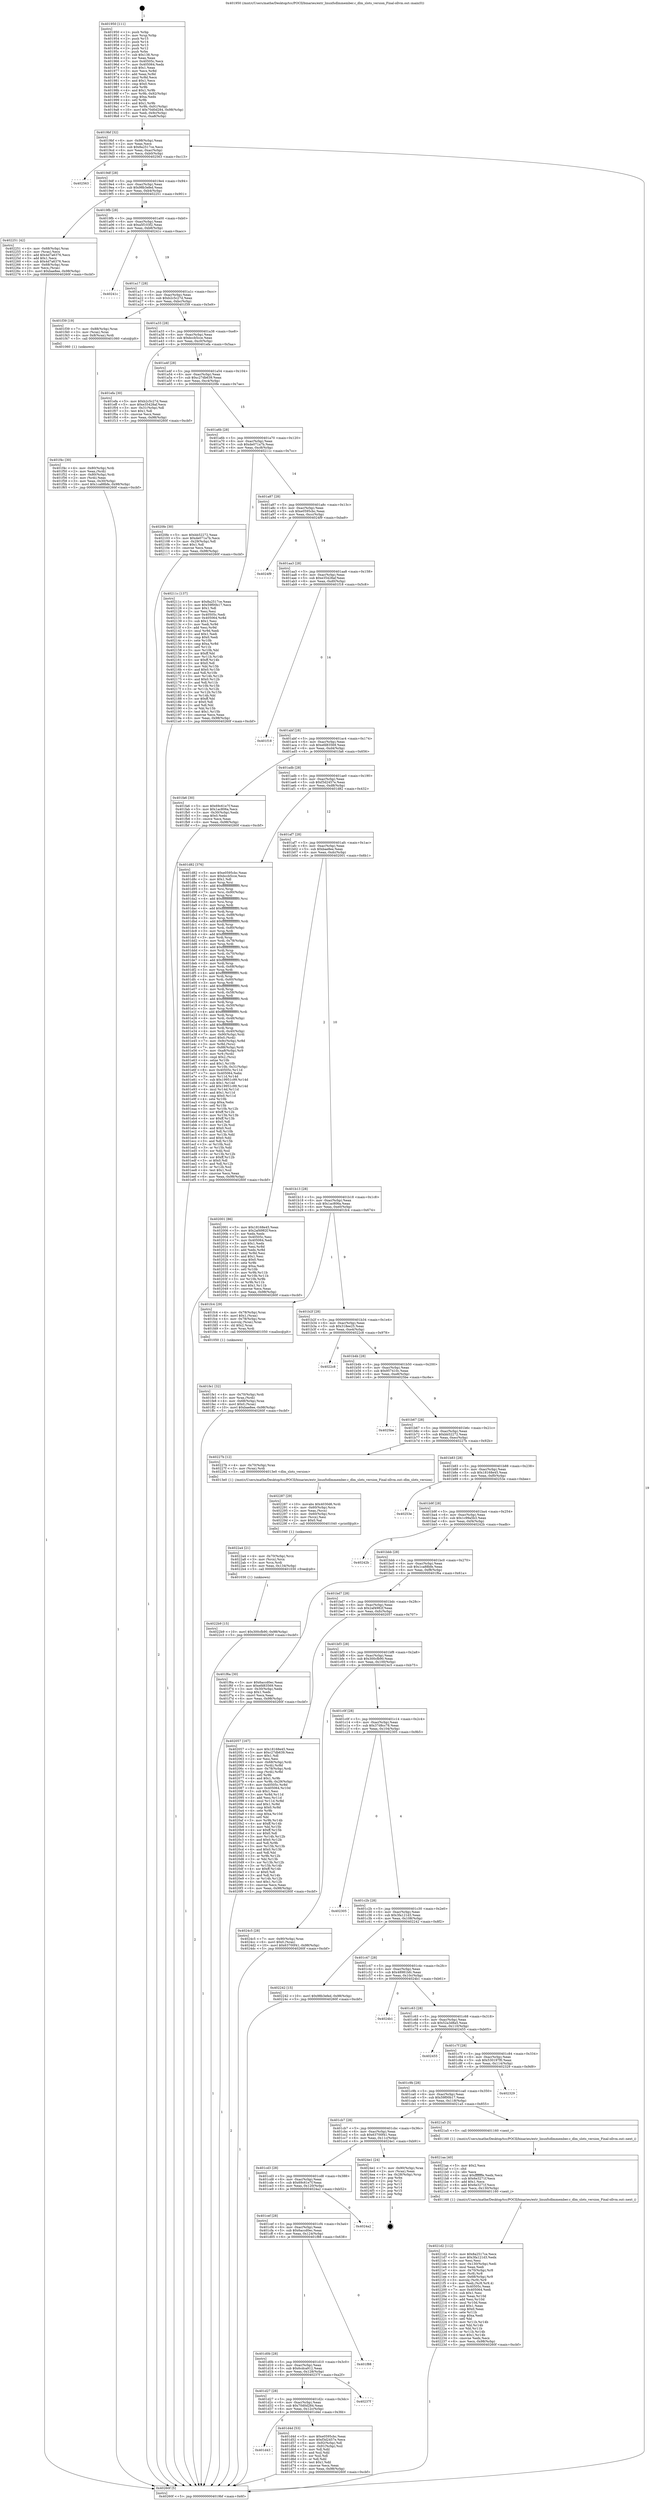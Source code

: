 digraph "0x401950" {
  label = "0x401950 (/mnt/c/Users/mathe/Desktop/tcc/POCII/binaries/extr_linuxfsdlmmember.c_dlm_slots_version_Final-ollvm.out::main(0))"
  labelloc = "t"
  node[shape=record]

  Entry [label="",width=0.3,height=0.3,shape=circle,fillcolor=black,style=filled]
  "0x4019bf" [label="{
     0x4019bf [32]\l
     | [instrs]\l
     &nbsp;&nbsp;0x4019bf \<+6\>: mov -0x98(%rbp),%eax\l
     &nbsp;&nbsp;0x4019c5 \<+2\>: mov %eax,%ecx\l
     &nbsp;&nbsp;0x4019c7 \<+6\>: sub $0x8a2517ce,%ecx\l
     &nbsp;&nbsp;0x4019cd \<+6\>: mov %eax,-0xac(%rbp)\l
     &nbsp;&nbsp;0x4019d3 \<+6\>: mov %ecx,-0xb0(%rbp)\l
     &nbsp;&nbsp;0x4019d9 \<+6\>: je 0000000000402563 \<main+0xc13\>\l
  }"]
  "0x402563" [label="{
     0x402563\l
  }", style=dashed]
  "0x4019df" [label="{
     0x4019df [28]\l
     | [instrs]\l
     &nbsp;&nbsp;0x4019df \<+5\>: jmp 00000000004019e4 \<main+0x94\>\l
     &nbsp;&nbsp;0x4019e4 \<+6\>: mov -0xac(%rbp),%eax\l
     &nbsp;&nbsp;0x4019ea \<+5\>: sub $0x98b3efed,%eax\l
     &nbsp;&nbsp;0x4019ef \<+6\>: mov %eax,-0xb4(%rbp)\l
     &nbsp;&nbsp;0x4019f5 \<+6\>: je 0000000000402251 \<main+0x901\>\l
  }"]
  Exit [label="",width=0.3,height=0.3,shape=circle,fillcolor=black,style=filled,peripheries=2]
  "0x402251" [label="{
     0x402251 [42]\l
     | [instrs]\l
     &nbsp;&nbsp;0x402251 \<+4\>: mov -0x68(%rbp),%rax\l
     &nbsp;&nbsp;0x402255 \<+2\>: mov (%rax),%ecx\l
     &nbsp;&nbsp;0x402257 \<+6\>: add $0x4d7a6376,%ecx\l
     &nbsp;&nbsp;0x40225d \<+3\>: add $0x1,%ecx\l
     &nbsp;&nbsp;0x402260 \<+6\>: sub $0x4d7a6376,%ecx\l
     &nbsp;&nbsp;0x402266 \<+4\>: mov -0x68(%rbp),%rax\l
     &nbsp;&nbsp;0x40226a \<+2\>: mov %ecx,(%rax)\l
     &nbsp;&nbsp;0x40226c \<+10\>: movl $0xbae8ee,-0x98(%rbp)\l
     &nbsp;&nbsp;0x402276 \<+5\>: jmp 000000000040260f \<main+0xcbf\>\l
  }"]
  "0x4019fb" [label="{
     0x4019fb [28]\l
     | [instrs]\l
     &nbsp;&nbsp;0x4019fb \<+5\>: jmp 0000000000401a00 \<main+0xb0\>\l
     &nbsp;&nbsp;0x401a00 \<+6\>: mov -0xac(%rbp),%eax\l
     &nbsp;&nbsp;0x401a06 \<+5\>: sub $0xa5f103f2,%eax\l
     &nbsp;&nbsp;0x401a0b \<+6\>: mov %eax,-0xb8(%rbp)\l
     &nbsp;&nbsp;0x401a11 \<+6\>: je 000000000040241c \<main+0xacc\>\l
  }"]
  "0x4022b9" [label="{
     0x4022b9 [15]\l
     | [instrs]\l
     &nbsp;&nbsp;0x4022b9 \<+10\>: movl $0x300cfb90,-0x98(%rbp)\l
     &nbsp;&nbsp;0x4022c3 \<+5\>: jmp 000000000040260f \<main+0xcbf\>\l
  }"]
  "0x40241c" [label="{
     0x40241c\l
  }", style=dashed]
  "0x401a17" [label="{
     0x401a17 [28]\l
     | [instrs]\l
     &nbsp;&nbsp;0x401a17 \<+5\>: jmp 0000000000401a1c \<main+0xcc\>\l
     &nbsp;&nbsp;0x401a1c \<+6\>: mov -0xac(%rbp),%eax\l
     &nbsp;&nbsp;0x401a22 \<+5\>: sub $0xb2c5c27d,%eax\l
     &nbsp;&nbsp;0x401a27 \<+6\>: mov %eax,-0xbc(%rbp)\l
     &nbsp;&nbsp;0x401a2d \<+6\>: je 0000000000401f39 \<main+0x5e9\>\l
  }"]
  "0x4022a4" [label="{
     0x4022a4 [21]\l
     | [instrs]\l
     &nbsp;&nbsp;0x4022a4 \<+4\>: mov -0x70(%rbp),%rcx\l
     &nbsp;&nbsp;0x4022a8 \<+3\>: mov (%rcx),%rcx\l
     &nbsp;&nbsp;0x4022ab \<+3\>: mov %rcx,%rdi\l
     &nbsp;&nbsp;0x4022ae \<+6\>: mov %eax,-0x134(%rbp)\l
     &nbsp;&nbsp;0x4022b4 \<+5\>: call 0000000000401030 \<free@plt\>\l
     | [calls]\l
     &nbsp;&nbsp;0x401030 \{1\} (unknown)\l
  }"]
  "0x401f39" [label="{
     0x401f39 [19]\l
     | [instrs]\l
     &nbsp;&nbsp;0x401f39 \<+7\>: mov -0x88(%rbp),%rax\l
     &nbsp;&nbsp;0x401f40 \<+3\>: mov (%rax),%rax\l
     &nbsp;&nbsp;0x401f43 \<+4\>: mov 0x8(%rax),%rdi\l
     &nbsp;&nbsp;0x401f47 \<+5\>: call 0000000000401060 \<atoi@plt\>\l
     | [calls]\l
     &nbsp;&nbsp;0x401060 \{1\} (unknown)\l
  }"]
  "0x401a33" [label="{
     0x401a33 [28]\l
     | [instrs]\l
     &nbsp;&nbsp;0x401a33 \<+5\>: jmp 0000000000401a38 \<main+0xe8\>\l
     &nbsp;&nbsp;0x401a38 \<+6\>: mov -0xac(%rbp),%eax\l
     &nbsp;&nbsp;0x401a3e \<+5\>: sub $0xbccb5cce,%eax\l
     &nbsp;&nbsp;0x401a43 \<+6\>: mov %eax,-0xc0(%rbp)\l
     &nbsp;&nbsp;0x401a49 \<+6\>: je 0000000000401efa \<main+0x5aa\>\l
  }"]
  "0x402287" [label="{
     0x402287 [29]\l
     | [instrs]\l
     &nbsp;&nbsp;0x402287 \<+10\>: movabs $0x4030d6,%rdi\l
     &nbsp;&nbsp;0x402291 \<+4\>: mov -0x60(%rbp),%rcx\l
     &nbsp;&nbsp;0x402295 \<+2\>: mov %eax,(%rcx)\l
     &nbsp;&nbsp;0x402297 \<+4\>: mov -0x60(%rbp),%rcx\l
     &nbsp;&nbsp;0x40229b \<+2\>: mov (%rcx),%esi\l
     &nbsp;&nbsp;0x40229d \<+2\>: mov $0x0,%al\l
     &nbsp;&nbsp;0x40229f \<+5\>: call 0000000000401040 \<printf@plt\>\l
     | [calls]\l
     &nbsp;&nbsp;0x401040 \{1\} (unknown)\l
  }"]
  "0x401efa" [label="{
     0x401efa [30]\l
     | [instrs]\l
     &nbsp;&nbsp;0x401efa \<+5\>: mov $0xb2c5c27d,%eax\l
     &nbsp;&nbsp;0x401eff \<+5\>: mov $0xe35428af,%ecx\l
     &nbsp;&nbsp;0x401f04 \<+3\>: mov -0x31(%rbp),%dl\l
     &nbsp;&nbsp;0x401f07 \<+3\>: test $0x1,%dl\l
     &nbsp;&nbsp;0x401f0a \<+3\>: cmovne %ecx,%eax\l
     &nbsp;&nbsp;0x401f0d \<+6\>: mov %eax,-0x98(%rbp)\l
     &nbsp;&nbsp;0x401f13 \<+5\>: jmp 000000000040260f \<main+0xcbf\>\l
  }"]
  "0x401a4f" [label="{
     0x401a4f [28]\l
     | [instrs]\l
     &nbsp;&nbsp;0x401a4f \<+5\>: jmp 0000000000401a54 \<main+0x104\>\l
     &nbsp;&nbsp;0x401a54 \<+6\>: mov -0xac(%rbp),%eax\l
     &nbsp;&nbsp;0x401a5a \<+5\>: sub $0xc27db639,%eax\l
     &nbsp;&nbsp;0x401a5f \<+6\>: mov %eax,-0xc4(%rbp)\l
     &nbsp;&nbsp;0x401a65 \<+6\>: je 00000000004020fe \<main+0x7ae\>\l
  }"]
  "0x4021d2" [label="{
     0x4021d2 [112]\l
     | [instrs]\l
     &nbsp;&nbsp;0x4021d2 \<+5\>: mov $0x8a2517ce,%ecx\l
     &nbsp;&nbsp;0x4021d7 \<+5\>: mov $0x3fa121d3,%edx\l
     &nbsp;&nbsp;0x4021dc \<+2\>: xor %esi,%esi\l
     &nbsp;&nbsp;0x4021de \<+6\>: mov -0x130(%rbp),%edi\l
     &nbsp;&nbsp;0x4021e4 \<+3\>: imul %eax,%edi\l
     &nbsp;&nbsp;0x4021e7 \<+4\>: mov -0x70(%rbp),%r8\l
     &nbsp;&nbsp;0x4021eb \<+3\>: mov (%r8),%r8\l
     &nbsp;&nbsp;0x4021ee \<+4\>: mov -0x68(%rbp),%r9\l
     &nbsp;&nbsp;0x4021f2 \<+3\>: movslq (%r9),%r9\l
     &nbsp;&nbsp;0x4021f5 \<+4\>: mov %edi,(%r8,%r9,4)\l
     &nbsp;&nbsp;0x4021f9 \<+7\>: mov 0x40505c,%eax\l
     &nbsp;&nbsp;0x402200 \<+7\>: mov 0x405064,%edi\l
     &nbsp;&nbsp;0x402207 \<+3\>: sub $0x1,%esi\l
     &nbsp;&nbsp;0x40220a \<+3\>: mov %eax,%r10d\l
     &nbsp;&nbsp;0x40220d \<+3\>: add %esi,%r10d\l
     &nbsp;&nbsp;0x402210 \<+4\>: imul %r10d,%eax\l
     &nbsp;&nbsp;0x402214 \<+3\>: and $0x1,%eax\l
     &nbsp;&nbsp;0x402217 \<+3\>: cmp $0x0,%eax\l
     &nbsp;&nbsp;0x40221a \<+4\>: sete %r11b\l
     &nbsp;&nbsp;0x40221e \<+3\>: cmp $0xa,%edi\l
     &nbsp;&nbsp;0x402221 \<+3\>: setl %bl\l
     &nbsp;&nbsp;0x402224 \<+3\>: mov %r11b,%r14b\l
     &nbsp;&nbsp;0x402227 \<+3\>: and %bl,%r14b\l
     &nbsp;&nbsp;0x40222a \<+3\>: xor %bl,%r11b\l
     &nbsp;&nbsp;0x40222d \<+3\>: or %r11b,%r14b\l
     &nbsp;&nbsp;0x402230 \<+4\>: test $0x1,%r14b\l
     &nbsp;&nbsp;0x402234 \<+3\>: cmovne %edx,%ecx\l
     &nbsp;&nbsp;0x402237 \<+6\>: mov %ecx,-0x98(%rbp)\l
     &nbsp;&nbsp;0x40223d \<+5\>: jmp 000000000040260f \<main+0xcbf\>\l
  }"]
  "0x4020fe" [label="{
     0x4020fe [30]\l
     | [instrs]\l
     &nbsp;&nbsp;0x4020fe \<+5\>: mov $0xbb52272,%eax\l
     &nbsp;&nbsp;0x402103 \<+5\>: mov $0xde071a7b,%ecx\l
     &nbsp;&nbsp;0x402108 \<+3\>: mov -0x29(%rbp),%dl\l
     &nbsp;&nbsp;0x40210b \<+3\>: test $0x1,%dl\l
     &nbsp;&nbsp;0x40210e \<+3\>: cmovne %ecx,%eax\l
     &nbsp;&nbsp;0x402111 \<+6\>: mov %eax,-0x98(%rbp)\l
     &nbsp;&nbsp;0x402117 \<+5\>: jmp 000000000040260f \<main+0xcbf\>\l
  }"]
  "0x401a6b" [label="{
     0x401a6b [28]\l
     | [instrs]\l
     &nbsp;&nbsp;0x401a6b \<+5\>: jmp 0000000000401a70 \<main+0x120\>\l
     &nbsp;&nbsp;0x401a70 \<+6\>: mov -0xac(%rbp),%eax\l
     &nbsp;&nbsp;0x401a76 \<+5\>: sub $0xde071a7b,%eax\l
     &nbsp;&nbsp;0x401a7b \<+6\>: mov %eax,-0xc8(%rbp)\l
     &nbsp;&nbsp;0x401a81 \<+6\>: je 000000000040211c \<main+0x7cc\>\l
  }"]
  "0x4021aa" [label="{
     0x4021aa [40]\l
     | [instrs]\l
     &nbsp;&nbsp;0x4021aa \<+5\>: mov $0x2,%ecx\l
     &nbsp;&nbsp;0x4021af \<+1\>: cltd\l
     &nbsp;&nbsp;0x4021b0 \<+2\>: idiv %ecx\l
     &nbsp;&nbsp;0x4021b2 \<+6\>: imul $0xfffffffe,%edx,%ecx\l
     &nbsp;&nbsp;0x4021b8 \<+6\>: sub $0x6e3271f,%ecx\l
     &nbsp;&nbsp;0x4021be \<+3\>: add $0x1,%ecx\l
     &nbsp;&nbsp;0x4021c1 \<+6\>: add $0x6e3271f,%ecx\l
     &nbsp;&nbsp;0x4021c7 \<+6\>: mov %ecx,-0x130(%rbp)\l
     &nbsp;&nbsp;0x4021cd \<+5\>: call 0000000000401160 \<next_i\>\l
     | [calls]\l
     &nbsp;&nbsp;0x401160 \{1\} (/mnt/c/Users/mathe/Desktop/tcc/POCII/binaries/extr_linuxfsdlmmember.c_dlm_slots_version_Final-ollvm.out::next_i)\l
  }"]
  "0x40211c" [label="{
     0x40211c [137]\l
     | [instrs]\l
     &nbsp;&nbsp;0x40211c \<+5\>: mov $0x8a2517ce,%eax\l
     &nbsp;&nbsp;0x402121 \<+5\>: mov $0x59f00b17,%ecx\l
     &nbsp;&nbsp;0x402126 \<+2\>: mov $0x1,%dl\l
     &nbsp;&nbsp;0x402128 \<+2\>: xor %esi,%esi\l
     &nbsp;&nbsp;0x40212a \<+7\>: mov 0x40505c,%edi\l
     &nbsp;&nbsp;0x402131 \<+8\>: mov 0x405064,%r8d\l
     &nbsp;&nbsp;0x402139 \<+3\>: sub $0x1,%esi\l
     &nbsp;&nbsp;0x40213c \<+3\>: mov %edi,%r9d\l
     &nbsp;&nbsp;0x40213f \<+3\>: add %esi,%r9d\l
     &nbsp;&nbsp;0x402142 \<+4\>: imul %r9d,%edi\l
     &nbsp;&nbsp;0x402146 \<+3\>: and $0x1,%edi\l
     &nbsp;&nbsp;0x402149 \<+3\>: cmp $0x0,%edi\l
     &nbsp;&nbsp;0x40214c \<+4\>: sete %r10b\l
     &nbsp;&nbsp;0x402150 \<+4\>: cmp $0xa,%r8d\l
     &nbsp;&nbsp;0x402154 \<+4\>: setl %r11b\l
     &nbsp;&nbsp;0x402158 \<+3\>: mov %r10b,%bl\l
     &nbsp;&nbsp;0x40215b \<+3\>: xor $0xff,%bl\l
     &nbsp;&nbsp;0x40215e \<+3\>: mov %r11b,%r14b\l
     &nbsp;&nbsp;0x402161 \<+4\>: xor $0xff,%r14b\l
     &nbsp;&nbsp;0x402165 \<+3\>: xor $0x0,%dl\l
     &nbsp;&nbsp;0x402168 \<+3\>: mov %bl,%r15b\l
     &nbsp;&nbsp;0x40216b \<+4\>: and $0x0,%r15b\l
     &nbsp;&nbsp;0x40216f \<+3\>: and %dl,%r10b\l
     &nbsp;&nbsp;0x402172 \<+3\>: mov %r14b,%r12b\l
     &nbsp;&nbsp;0x402175 \<+4\>: and $0x0,%r12b\l
     &nbsp;&nbsp;0x402179 \<+3\>: and %dl,%r11b\l
     &nbsp;&nbsp;0x40217c \<+3\>: or %r10b,%r15b\l
     &nbsp;&nbsp;0x40217f \<+3\>: or %r11b,%r12b\l
     &nbsp;&nbsp;0x402182 \<+3\>: xor %r12b,%r15b\l
     &nbsp;&nbsp;0x402185 \<+3\>: or %r14b,%bl\l
     &nbsp;&nbsp;0x402188 \<+3\>: xor $0xff,%bl\l
     &nbsp;&nbsp;0x40218b \<+3\>: or $0x0,%dl\l
     &nbsp;&nbsp;0x40218e \<+2\>: and %dl,%bl\l
     &nbsp;&nbsp;0x402190 \<+3\>: or %bl,%r15b\l
     &nbsp;&nbsp;0x402193 \<+4\>: test $0x1,%r15b\l
     &nbsp;&nbsp;0x402197 \<+3\>: cmovne %ecx,%eax\l
     &nbsp;&nbsp;0x40219a \<+6\>: mov %eax,-0x98(%rbp)\l
     &nbsp;&nbsp;0x4021a0 \<+5\>: jmp 000000000040260f \<main+0xcbf\>\l
  }"]
  "0x401a87" [label="{
     0x401a87 [28]\l
     | [instrs]\l
     &nbsp;&nbsp;0x401a87 \<+5\>: jmp 0000000000401a8c \<main+0x13c\>\l
     &nbsp;&nbsp;0x401a8c \<+6\>: mov -0xac(%rbp),%eax\l
     &nbsp;&nbsp;0x401a92 \<+5\>: sub $0xe0595cbc,%eax\l
     &nbsp;&nbsp;0x401a97 \<+6\>: mov %eax,-0xcc(%rbp)\l
     &nbsp;&nbsp;0x401a9d \<+6\>: je 00000000004024f9 \<main+0xba9\>\l
  }"]
  "0x401fe1" [label="{
     0x401fe1 [32]\l
     | [instrs]\l
     &nbsp;&nbsp;0x401fe1 \<+4\>: mov -0x70(%rbp),%rdi\l
     &nbsp;&nbsp;0x401fe5 \<+3\>: mov %rax,(%rdi)\l
     &nbsp;&nbsp;0x401fe8 \<+4\>: mov -0x68(%rbp),%rax\l
     &nbsp;&nbsp;0x401fec \<+6\>: movl $0x0,(%rax)\l
     &nbsp;&nbsp;0x401ff2 \<+10\>: movl $0xbae8ee,-0x98(%rbp)\l
     &nbsp;&nbsp;0x401ffc \<+5\>: jmp 000000000040260f \<main+0xcbf\>\l
  }"]
  "0x4024f9" [label="{
     0x4024f9\l
  }", style=dashed]
  "0x401aa3" [label="{
     0x401aa3 [28]\l
     | [instrs]\l
     &nbsp;&nbsp;0x401aa3 \<+5\>: jmp 0000000000401aa8 \<main+0x158\>\l
     &nbsp;&nbsp;0x401aa8 \<+6\>: mov -0xac(%rbp),%eax\l
     &nbsp;&nbsp;0x401aae \<+5\>: sub $0xe35428af,%eax\l
     &nbsp;&nbsp;0x401ab3 \<+6\>: mov %eax,-0xd0(%rbp)\l
     &nbsp;&nbsp;0x401ab9 \<+6\>: je 0000000000401f18 \<main+0x5c8\>\l
  }"]
  "0x401f4c" [label="{
     0x401f4c [30]\l
     | [instrs]\l
     &nbsp;&nbsp;0x401f4c \<+4\>: mov -0x80(%rbp),%rdi\l
     &nbsp;&nbsp;0x401f50 \<+2\>: mov %eax,(%rdi)\l
     &nbsp;&nbsp;0x401f52 \<+4\>: mov -0x80(%rbp),%rdi\l
     &nbsp;&nbsp;0x401f56 \<+2\>: mov (%rdi),%eax\l
     &nbsp;&nbsp;0x401f58 \<+3\>: mov %eax,-0x30(%rbp)\l
     &nbsp;&nbsp;0x401f5b \<+10\>: movl $0x1ca88bfe,-0x98(%rbp)\l
     &nbsp;&nbsp;0x401f65 \<+5\>: jmp 000000000040260f \<main+0xcbf\>\l
  }"]
  "0x401f18" [label="{
     0x401f18\l
  }", style=dashed]
  "0x401abf" [label="{
     0x401abf [28]\l
     | [instrs]\l
     &nbsp;&nbsp;0x401abf \<+5\>: jmp 0000000000401ac4 \<main+0x174\>\l
     &nbsp;&nbsp;0x401ac4 \<+6\>: mov -0xac(%rbp),%eax\l
     &nbsp;&nbsp;0x401aca \<+5\>: sub $0xefd83569,%eax\l
     &nbsp;&nbsp;0x401acf \<+6\>: mov %eax,-0xd4(%rbp)\l
     &nbsp;&nbsp;0x401ad5 \<+6\>: je 0000000000401fa6 \<main+0x656\>\l
  }"]
  "0x401950" [label="{
     0x401950 [111]\l
     | [instrs]\l
     &nbsp;&nbsp;0x401950 \<+1\>: push %rbp\l
     &nbsp;&nbsp;0x401951 \<+3\>: mov %rsp,%rbp\l
     &nbsp;&nbsp;0x401954 \<+2\>: push %r15\l
     &nbsp;&nbsp;0x401956 \<+2\>: push %r14\l
     &nbsp;&nbsp;0x401958 \<+2\>: push %r13\l
     &nbsp;&nbsp;0x40195a \<+2\>: push %r12\l
     &nbsp;&nbsp;0x40195c \<+1\>: push %rbx\l
     &nbsp;&nbsp;0x40195d \<+7\>: sub $0x138,%rsp\l
     &nbsp;&nbsp;0x401964 \<+2\>: xor %eax,%eax\l
     &nbsp;&nbsp;0x401966 \<+7\>: mov 0x40505c,%ecx\l
     &nbsp;&nbsp;0x40196d \<+7\>: mov 0x405064,%edx\l
     &nbsp;&nbsp;0x401974 \<+3\>: sub $0x1,%eax\l
     &nbsp;&nbsp;0x401977 \<+3\>: mov %ecx,%r8d\l
     &nbsp;&nbsp;0x40197a \<+3\>: add %eax,%r8d\l
     &nbsp;&nbsp;0x40197d \<+4\>: imul %r8d,%ecx\l
     &nbsp;&nbsp;0x401981 \<+3\>: and $0x1,%ecx\l
     &nbsp;&nbsp;0x401984 \<+3\>: cmp $0x0,%ecx\l
     &nbsp;&nbsp;0x401987 \<+4\>: sete %r9b\l
     &nbsp;&nbsp;0x40198b \<+4\>: and $0x1,%r9b\l
     &nbsp;&nbsp;0x40198f \<+7\>: mov %r9b,-0x92(%rbp)\l
     &nbsp;&nbsp;0x401996 \<+3\>: cmp $0xa,%edx\l
     &nbsp;&nbsp;0x401999 \<+4\>: setl %r9b\l
     &nbsp;&nbsp;0x40199d \<+4\>: and $0x1,%r9b\l
     &nbsp;&nbsp;0x4019a1 \<+7\>: mov %r9b,-0x91(%rbp)\l
     &nbsp;&nbsp;0x4019a8 \<+10\>: movl $0x70d0d284,-0x98(%rbp)\l
     &nbsp;&nbsp;0x4019b2 \<+6\>: mov %edi,-0x9c(%rbp)\l
     &nbsp;&nbsp;0x4019b8 \<+7\>: mov %rsi,-0xa8(%rbp)\l
  }"]
  "0x401fa6" [label="{
     0x401fa6 [30]\l
     | [instrs]\l
     &nbsp;&nbsp;0x401fa6 \<+5\>: mov $0x69c61e7f,%eax\l
     &nbsp;&nbsp;0x401fab \<+5\>: mov $0x1ac806a,%ecx\l
     &nbsp;&nbsp;0x401fb0 \<+3\>: mov -0x30(%rbp),%edx\l
     &nbsp;&nbsp;0x401fb3 \<+3\>: cmp $0x0,%edx\l
     &nbsp;&nbsp;0x401fb6 \<+3\>: cmove %ecx,%eax\l
     &nbsp;&nbsp;0x401fb9 \<+6\>: mov %eax,-0x98(%rbp)\l
     &nbsp;&nbsp;0x401fbf \<+5\>: jmp 000000000040260f \<main+0xcbf\>\l
  }"]
  "0x401adb" [label="{
     0x401adb [28]\l
     | [instrs]\l
     &nbsp;&nbsp;0x401adb \<+5\>: jmp 0000000000401ae0 \<main+0x190\>\l
     &nbsp;&nbsp;0x401ae0 \<+6\>: mov -0xac(%rbp),%eax\l
     &nbsp;&nbsp;0x401ae6 \<+5\>: sub $0xf3d2457e,%eax\l
     &nbsp;&nbsp;0x401aeb \<+6\>: mov %eax,-0xd8(%rbp)\l
     &nbsp;&nbsp;0x401af1 \<+6\>: je 0000000000401d82 \<main+0x432\>\l
  }"]
  "0x40260f" [label="{
     0x40260f [5]\l
     | [instrs]\l
     &nbsp;&nbsp;0x40260f \<+5\>: jmp 00000000004019bf \<main+0x6f\>\l
  }"]
  "0x401d82" [label="{
     0x401d82 [376]\l
     | [instrs]\l
     &nbsp;&nbsp;0x401d82 \<+5\>: mov $0xe0595cbc,%eax\l
     &nbsp;&nbsp;0x401d87 \<+5\>: mov $0xbccb5cce,%ecx\l
     &nbsp;&nbsp;0x401d8c \<+2\>: mov $0x1,%dl\l
     &nbsp;&nbsp;0x401d8e \<+3\>: mov %rsp,%rsi\l
     &nbsp;&nbsp;0x401d91 \<+4\>: add $0xfffffffffffffff0,%rsi\l
     &nbsp;&nbsp;0x401d95 \<+3\>: mov %rsi,%rsp\l
     &nbsp;&nbsp;0x401d98 \<+7\>: mov %rsi,-0x90(%rbp)\l
     &nbsp;&nbsp;0x401d9f \<+3\>: mov %rsp,%rsi\l
     &nbsp;&nbsp;0x401da2 \<+4\>: add $0xfffffffffffffff0,%rsi\l
     &nbsp;&nbsp;0x401da6 \<+3\>: mov %rsi,%rsp\l
     &nbsp;&nbsp;0x401da9 \<+3\>: mov %rsp,%rdi\l
     &nbsp;&nbsp;0x401dac \<+4\>: add $0xfffffffffffffff0,%rdi\l
     &nbsp;&nbsp;0x401db0 \<+3\>: mov %rdi,%rsp\l
     &nbsp;&nbsp;0x401db3 \<+7\>: mov %rdi,-0x88(%rbp)\l
     &nbsp;&nbsp;0x401dba \<+3\>: mov %rsp,%rdi\l
     &nbsp;&nbsp;0x401dbd \<+4\>: add $0xfffffffffffffff0,%rdi\l
     &nbsp;&nbsp;0x401dc1 \<+3\>: mov %rdi,%rsp\l
     &nbsp;&nbsp;0x401dc4 \<+4\>: mov %rdi,-0x80(%rbp)\l
     &nbsp;&nbsp;0x401dc8 \<+3\>: mov %rsp,%rdi\l
     &nbsp;&nbsp;0x401dcb \<+4\>: add $0xfffffffffffffff0,%rdi\l
     &nbsp;&nbsp;0x401dcf \<+3\>: mov %rdi,%rsp\l
     &nbsp;&nbsp;0x401dd2 \<+4\>: mov %rdi,-0x78(%rbp)\l
     &nbsp;&nbsp;0x401dd6 \<+3\>: mov %rsp,%rdi\l
     &nbsp;&nbsp;0x401dd9 \<+4\>: add $0xfffffffffffffff0,%rdi\l
     &nbsp;&nbsp;0x401ddd \<+3\>: mov %rdi,%rsp\l
     &nbsp;&nbsp;0x401de0 \<+4\>: mov %rdi,-0x70(%rbp)\l
     &nbsp;&nbsp;0x401de4 \<+3\>: mov %rsp,%rdi\l
     &nbsp;&nbsp;0x401de7 \<+4\>: add $0xfffffffffffffff0,%rdi\l
     &nbsp;&nbsp;0x401deb \<+3\>: mov %rdi,%rsp\l
     &nbsp;&nbsp;0x401dee \<+4\>: mov %rdi,-0x68(%rbp)\l
     &nbsp;&nbsp;0x401df2 \<+3\>: mov %rsp,%rdi\l
     &nbsp;&nbsp;0x401df5 \<+4\>: add $0xfffffffffffffff0,%rdi\l
     &nbsp;&nbsp;0x401df9 \<+3\>: mov %rdi,%rsp\l
     &nbsp;&nbsp;0x401dfc \<+4\>: mov %rdi,-0x60(%rbp)\l
     &nbsp;&nbsp;0x401e00 \<+3\>: mov %rsp,%rdi\l
     &nbsp;&nbsp;0x401e03 \<+4\>: add $0xfffffffffffffff0,%rdi\l
     &nbsp;&nbsp;0x401e07 \<+3\>: mov %rdi,%rsp\l
     &nbsp;&nbsp;0x401e0a \<+4\>: mov %rdi,-0x58(%rbp)\l
     &nbsp;&nbsp;0x401e0e \<+3\>: mov %rsp,%rdi\l
     &nbsp;&nbsp;0x401e11 \<+4\>: add $0xfffffffffffffff0,%rdi\l
     &nbsp;&nbsp;0x401e15 \<+3\>: mov %rdi,%rsp\l
     &nbsp;&nbsp;0x401e18 \<+4\>: mov %rdi,-0x50(%rbp)\l
     &nbsp;&nbsp;0x401e1c \<+3\>: mov %rsp,%rdi\l
     &nbsp;&nbsp;0x401e1f \<+4\>: add $0xfffffffffffffff0,%rdi\l
     &nbsp;&nbsp;0x401e23 \<+3\>: mov %rdi,%rsp\l
     &nbsp;&nbsp;0x401e26 \<+4\>: mov %rdi,-0x48(%rbp)\l
     &nbsp;&nbsp;0x401e2a \<+3\>: mov %rsp,%rdi\l
     &nbsp;&nbsp;0x401e2d \<+4\>: add $0xfffffffffffffff0,%rdi\l
     &nbsp;&nbsp;0x401e31 \<+3\>: mov %rdi,%rsp\l
     &nbsp;&nbsp;0x401e34 \<+4\>: mov %rdi,-0x40(%rbp)\l
     &nbsp;&nbsp;0x401e38 \<+7\>: mov -0x90(%rbp),%rdi\l
     &nbsp;&nbsp;0x401e3f \<+6\>: movl $0x0,(%rdi)\l
     &nbsp;&nbsp;0x401e45 \<+7\>: mov -0x9c(%rbp),%r8d\l
     &nbsp;&nbsp;0x401e4c \<+3\>: mov %r8d,(%rsi)\l
     &nbsp;&nbsp;0x401e4f \<+7\>: mov -0x88(%rbp),%rdi\l
     &nbsp;&nbsp;0x401e56 \<+7\>: mov -0xa8(%rbp),%r9\l
     &nbsp;&nbsp;0x401e5d \<+3\>: mov %r9,(%rdi)\l
     &nbsp;&nbsp;0x401e60 \<+3\>: cmpl $0x2,(%rsi)\l
     &nbsp;&nbsp;0x401e63 \<+4\>: setne %r10b\l
     &nbsp;&nbsp;0x401e67 \<+4\>: and $0x1,%r10b\l
     &nbsp;&nbsp;0x401e6b \<+4\>: mov %r10b,-0x31(%rbp)\l
     &nbsp;&nbsp;0x401e6f \<+8\>: mov 0x40505c,%r11d\l
     &nbsp;&nbsp;0x401e77 \<+7\>: mov 0x405064,%ebx\l
     &nbsp;&nbsp;0x401e7e \<+3\>: mov %r11d,%r14d\l
     &nbsp;&nbsp;0x401e81 \<+7\>: sub $0x19951c99,%r14d\l
     &nbsp;&nbsp;0x401e88 \<+4\>: sub $0x1,%r14d\l
     &nbsp;&nbsp;0x401e8c \<+7\>: add $0x19951c99,%r14d\l
     &nbsp;&nbsp;0x401e93 \<+4\>: imul %r14d,%r11d\l
     &nbsp;&nbsp;0x401e97 \<+4\>: and $0x1,%r11d\l
     &nbsp;&nbsp;0x401e9b \<+4\>: cmp $0x0,%r11d\l
     &nbsp;&nbsp;0x401e9f \<+4\>: sete %r10b\l
     &nbsp;&nbsp;0x401ea3 \<+3\>: cmp $0xa,%ebx\l
     &nbsp;&nbsp;0x401ea6 \<+4\>: setl %r15b\l
     &nbsp;&nbsp;0x401eaa \<+3\>: mov %r10b,%r12b\l
     &nbsp;&nbsp;0x401ead \<+4\>: xor $0xff,%r12b\l
     &nbsp;&nbsp;0x401eb1 \<+3\>: mov %r15b,%r13b\l
     &nbsp;&nbsp;0x401eb4 \<+4\>: xor $0xff,%r13b\l
     &nbsp;&nbsp;0x401eb8 \<+3\>: xor $0x0,%dl\l
     &nbsp;&nbsp;0x401ebb \<+3\>: mov %r12b,%sil\l
     &nbsp;&nbsp;0x401ebe \<+4\>: and $0x0,%sil\l
     &nbsp;&nbsp;0x401ec2 \<+3\>: and %dl,%r10b\l
     &nbsp;&nbsp;0x401ec5 \<+3\>: mov %r13b,%dil\l
     &nbsp;&nbsp;0x401ec8 \<+4\>: and $0x0,%dil\l
     &nbsp;&nbsp;0x401ecc \<+3\>: and %dl,%r15b\l
     &nbsp;&nbsp;0x401ecf \<+3\>: or %r10b,%sil\l
     &nbsp;&nbsp;0x401ed2 \<+3\>: or %r15b,%dil\l
     &nbsp;&nbsp;0x401ed5 \<+3\>: xor %dil,%sil\l
     &nbsp;&nbsp;0x401ed8 \<+3\>: or %r13b,%r12b\l
     &nbsp;&nbsp;0x401edb \<+4\>: xor $0xff,%r12b\l
     &nbsp;&nbsp;0x401edf \<+3\>: or $0x0,%dl\l
     &nbsp;&nbsp;0x401ee2 \<+3\>: and %dl,%r12b\l
     &nbsp;&nbsp;0x401ee5 \<+3\>: or %r12b,%sil\l
     &nbsp;&nbsp;0x401ee8 \<+4\>: test $0x1,%sil\l
     &nbsp;&nbsp;0x401eec \<+3\>: cmovne %ecx,%eax\l
     &nbsp;&nbsp;0x401eef \<+6\>: mov %eax,-0x98(%rbp)\l
     &nbsp;&nbsp;0x401ef5 \<+5\>: jmp 000000000040260f \<main+0xcbf\>\l
  }"]
  "0x401af7" [label="{
     0x401af7 [28]\l
     | [instrs]\l
     &nbsp;&nbsp;0x401af7 \<+5\>: jmp 0000000000401afc \<main+0x1ac\>\l
     &nbsp;&nbsp;0x401afc \<+6\>: mov -0xac(%rbp),%eax\l
     &nbsp;&nbsp;0x401b02 \<+5\>: sub $0xbae8ee,%eax\l
     &nbsp;&nbsp;0x401b07 \<+6\>: mov %eax,-0xdc(%rbp)\l
     &nbsp;&nbsp;0x401b0d \<+6\>: je 0000000000402001 \<main+0x6b1\>\l
  }"]
  "0x401d43" [label="{
     0x401d43\l
  }", style=dashed]
  "0x402001" [label="{
     0x402001 [86]\l
     | [instrs]\l
     &nbsp;&nbsp;0x402001 \<+5\>: mov $0x18168e45,%eax\l
     &nbsp;&nbsp;0x402006 \<+5\>: mov $0x2af4982f,%ecx\l
     &nbsp;&nbsp;0x40200b \<+2\>: xor %edx,%edx\l
     &nbsp;&nbsp;0x40200d \<+7\>: mov 0x40505c,%esi\l
     &nbsp;&nbsp;0x402014 \<+7\>: mov 0x405064,%edi\l
     &nbsp;&nbsp;0x40201b \<+3\>: sub $0x1,%edx\l
     &nbsp;&nbsp;0x40201e \<+3\>: mov %esi,%r8d\l
     &nbsp;&nbsp;0x402021 \<+3\>: add %edx,%r8d\l
     &nbsp;&nbsp;0x402024 \<+4\>: imul %r8d,%esi\l
     &nbsp;&nbsp;0x402028 \<+3\>: and $0x1,%esi\l
     &nbsp;&nbsp;0x40202b \<+3\>: cmp $0x0,%esi\l
     &nbsp;&nbsp;0x40202e \<+4\>: sete %r9b\l
     &nbsp;&nbsp;0x402032 \<+3\>: cmp $0xa,%edi\l
     &nbsp;&nbsp;0x402035 \<+4\>: setl %r10b\l
     &nbsp;&nbsp;0x402039 \<+3\>: mov %r9b,%r11b\l
     &nbsp;&nbsp;0x40203c \<+3\>: and %r10b,%r11b\l
     &nbsp;&nbsp;0x40203f \<+3\>: xor %r10b,%r9b\l
     &nbsp;&nbsp;0x402042 \<+3\>: or %r9b,%r11b\l
     &nbsp;&nbsp;0x402045 \<+4\>: test $0x1,%r11b\l
     &nbsp;&nbsp;0x402049 \<+3\>: cmovne %ecx,%eax\l
     &nbsp;&nbsp;0x40204c \<+6\>: mov %eax,-0x98(%rbp)\l
     &nbsp;&nbsp;0x402052 \<+5\>: jmp 000000000040260f \<main+0xcbf\>\l
  }"]
  "0x401b13" [label="{
     0x401b13 [28]\l
     | [instrs]\l
     &nbsp;&nbsp;0x401b13 \<+5\>: jmp 0000000000401b18 \<main+0x1c8\>\l
     &nbsp;&nbsp;0x401b18 \<+6\>: mov -0xac(%rbp),%eax\l
     &nbsp;&nbsp;0x401b1e \<+5\>: sub $0x1ac806a,%eax\l
     &nbsp;&nbsp;0x401b23 \<+6\>: mov %eax,-0xe0(%rbp)\l
     &nbsp;&nbsp;0x401b29 \<+6\>: je 0000000000401fc4 \<main+0x674\>\l
  }"]
  "0x401d4d" [label="{
     0x401d4d [53]\l
     | [instrs]\l
     &nbsp;&nbsp;0x401d4d \<+5\>: mov $0xe0595cbc,%eax\l
     &nbsp;&nbsp;0x401d52 \<+5\>: mov $0xf3d2457e,%ecx\l
     &nbsp;&nbsp;0x401d57 \<+6\>: mov -0x92(%rbp),%dl\l
     &nbsp;&nbsp;0x401d5d \<+7\>: mov -0x91(%rbp),%sil\l
     &nbsp;&nbsp;0x401d64 \<+3\>: mov %dl,%dil\l
     &nbsp;&nbsp;0x401d67 \<+3\>: and %sil,%dil\l
     &nbsp;&nbsp;0x401d6a \<+3\>: xor %sil,%dl\l
     &nbsp;&nbsp;0x401d6d \<+3\>: or %dl,%dil\l
     &nbsp;&nbsp;0x401d70 \<+4\>: test $0x1,%dil\l
     &nbsp;&nbsp;0x401d74 \<+3\>: cmovne %ecx,%eax\l
     &nbsp;&nbsp;0x401d77 \<+6\>: mov %eax,-0x98(%rbp)\l
     &nbsp;&nbsp;0x401d7d \<+5\>: jmp 000000000040260f \<main+0xcbf\>\l
  }"]
  "0x401fc4" [label="{
     0x401fc4 [29]\l
     | [instrs]\l
     &nbsp;&nbsp;0x401fc4 \<+4\>: mov -0x78(%rbp),%rax\l
     &nbsp;&nbsp;0x401fc8 \<+6\>: movl $0x1,(%rax)\l
     &nbsp;&nbsp;0x401fce \<+4\>: mov -0x78(%rbp),%rax\l
     &nbsp;&nbsp;0x401fd2 \<+3\>: movslq (%rax),%rax\l
     &nbsp;&nbsp;0x401fd5 \<+4\>: shl $0x2,%rax\l
     &nbsp;&nbsp;0x401fd9 \<+3\>: mov %rax,%rdi\l
     &nbsp;&nbsp;0x401fdc \<+5\>: call 0000000000401050 \<malloc@plt\>\l
     | [calls]\l
     &nbsp;&nbsp;0x401050 \{1\} (unknown)\l
  }"]
  "0x401b2f" [label="{
     0x401b2f [28]\l
     | [instrs]\l
     &nbsp;&nbsp;0x401b2f \<+5\>: jmp 0000000000401b34 \<main+0x1e4\>\l
     &nbsp;&nbsp;0x401b34 \<+6\>: mov -0xac(%rbp),%eax\l
     &nbsp;&nbsp;0x401b3a \<+5\>: sub $0x318ee25,%eax\l
     &nbsp;&nbsp;0x401b3f \<+6\>: mov %eax,-0xe4(%rbp)\l
     &nbsp;&nbsp;0x401b45 \<+6\>: je 00000000004022c8 \<main+0x978\>\l
  }"]
  "0x401d27" [label="{
     0x401d27 [28]\l
     | [instrs]\l
     &nbsp;&nbsp;0x401d27 \<+5\>: jmp 0000000000401d2c \<main+0x3dc\>\l
     &nbsp;&nbsp;0x401d2c \<+6\>: mov -0xac(%rbp),%eax\l
     &nbsp;&nbsp;0x401d32 \<+5\>: sub $0x70d0d284,%eax\l
     &nbsp;&nbsp;0x401d37 \<+6\>: mov %eax,-0x12c(%rbp)\l
     &nbsp;&nbsp;0x401d3d \<+6\>: je 0000000000401d4d \<main+0x3fd\>\l
  }"]
  "0x4022c8" [label="{
     0x4022c8\l
  }", style=dashed]
  "0x401b4b" [label="{
     0x401b4b [28]\l
     | [instrs]\l
     &nbsp;&nbsp;0x401b4b \<+5\>: jmp 0000000000401b50 \<main+0x200\>\l
     &nbsp;&nbsp;0x401b50 \<+6\>: mov -0xac(%rbp),%eax\l
     &nbsp;&nbsp;0x401b56 \<+5\>: sub $0x957410c,%eax\l
     &nbsp;&nbsp;0x401b5b \<+6\>: mov %eax,-0xe8(%rbp)\l
     &nbsp;&nbsp;0x401b61 \<+6\>: je 00000000004025be \<main+0xc6e\>\l
  }"]
  "0x40237f" [label="{
     0x40237f\l
  }", style=dashed]
  "0x4025be" [label="{
     0x4025be\l
  }", style=dashed]
  "0x401b67" [label="{
     0x401b67 [28]\l
     | [instrs]\l
     &nbsp;&nbsp;0x401b67 \<+5\>: jmp 0000000000401b6c \<main+0x21c\>\l
     &nbsp;&nbsp;0x401b6c \<+6\>: mov -0xac(%rbp),%eax\l
     &nbsp;&nbsp;0x401b72 \<+5\>: sub $0xbb52272,%eax\l
     &nbsp;&nbsp;0x401b77 \<+6\>: mov %eax,-0xec(%rbp)\l
     &nbsp;&nbsp;0x401b7d \<+6\>: je 000000000040227b \<main+0x92b\>\l
  }"]
  "0x401d0b" [label="{
     0x401d0b [28]\l
     | [instrs]\l
     &nbsp;&nbsp;0x401d0b \<+5\>: jmp 0000000000401d10 \<main+0x3c0\>\l
     &nbsp;&nbsp;0x401d10 \<+6\>: mov -0xac(%rbp),%eax\l
     &nbsp;&nbsp;0x401d16 \<+5\>: sub $0x6cdca912,%eax\l
     &nbsp;&nbsp;0x401d1b \<+6\>: mov %eax,-0x128(%rbp)\l
     &nbsp;&nbsp;0x401d21 \<+6\>: je 000000000040237f \<main+0xa2f\>\l
  }"]
  "0x40227b" [label="{
     0x40227b [12]\l
     | [instrs]\l
     &nbsp;&nbsp;0x40227b \<+4\>: mov -0x70(%rbp),%rax\l
     &nbsp;&nbsp;0x40227f \<+3\>: mov (%rax),%rdi\l
     &nbsp;&nbsp;0x402282 \<+5\>: call 00000000004013e0 \<dlm_slots_version\>\l
     | [calls]\l
     &nbsp;&nbsp;0x4013e0 \{1\} (/mnt/c/Users/mathe/Desktop/tcc/POCII/binaries/extr_linuxfsdlmmember.c_dlm_slots_version_Final-ollvm.out::dlm_slots_version)\l
  }"]
  "0x401b83" [label="{
     0x401b83 [28]\l
     | [instrs]\l
     &nbsp;&nbsp;0x401b83 \<+5\>: jmp 0000000000401b88 \<main+0x238\>\l
     &nbsp;&nbsp;0x401b88 \<+6\>: mov -0xac(%rbp),%eax\l
     &nbsp;&nbsp;0x401b8e \<+5\>: sub $0x18168e45,%eax\l
     &nbsp;&nbsp;0x401b93 \<+6\>: mov %eax,-0xf0(%rbp)\l
     &nbsp;&nbsp;0x401b99 \<+6\>: je 000000000040253e \<main+0xbee\>\l
  }"]
  "0x401f88" [label="{
     0x401f88\l
  }", style=dashed]
  "0x40253e" [label="{
     0x40253e\l
  }", style=dashed]
  "0x401b9f" [label="{
     0x401b9f [28]\l
     | [instrs]\l
     &nbsp;&nbsp;0x401b9f \<+5\>: jmp 0000000000401ba4 \<main+0x254\>\l
     &nbsp;&nbsp;0x401ba4 \<+6\>: mov -0xac(%rbp),%eax\l
     &nbsp;&nbsp;0x401baa \<+5\>: sub $0x1c99a5b3,%eax\l
     &nbsp;&nbsp;0x401baf \<+6\>: mov %eax,-0xf4(%rbp)\l
     &nbsp;&nbsp;0x401bb5 \<+6\>: je 000000000040242b \<main+0xadb\>\l
  }"]
  "0x401cef" [label="{
     0x401cef [28]\l
     | [instrs]\l
     &nbsp;&nbsp;0x401cef \<+5\>: jmp 0000000000401cf4 \<main+0x3a4\>\l
     &nbsp;&nbsp;0x401cf4 \<+6\>: mov -0xac(%rbp),%eax\l
     &nbsp;&nbsp;0x401cfa \<+5\>: sub $0x6accd0ec,%eax\l
     &nbsp;&nbsp;0x401cff \<+6\>: mov %eax,-0x124(%rbp)\l
     &nbsp;&nbsp;0x401d05 \<+6\>: je 0000000000401f88 \<main+0x638\>\l
  }"]
  "0x40242b" [label="{
     0x40242b\l
  }", style=dashed]
  "0x401bbb" [label="{
     0x401bbb [28]\l
     | [instrs]\l
     &nbsp;&nbsp;0x401bbb \<+5\>: jmp 0000000000401bc0 \<main+0x270\>\l
     &nbsp;&nbsp;0x401bc0 \<+6\>: mov -0xac(%rbp),%eax\l
     &nbsp;&nbsp;0x401bc6 \<+5\>: sub $0x1ca88bfe,%eax\l
     &nbsp;&nbsp;0x401bcb \<+6\>: mov %eax,-0xf8(%rbp)\l
     &nbsp;&nbsp;0x401bd1 \<+6\>: je 0000000000401f6a \<main+0x61a\>\l
  }"]
  "0x4024a2" [label="{
     0x4024a2\l
  }", style=dashed]
  "0x401f6a" [label="{
     0x401f6a [30]\l
     | [instrs]\l
     &nbsp;&nbsp;0x401f6a \<+5\>: mov $0x6accd0ec,%eax\l
     &nbsp;&nbsp;0x401f6f \<+5\>: mov $0xefd83569,%ecx\l
     &nbsp;&nbsp;0x401f74 \<+3\>: mov -0x30(%rbp),%edx\l
     &nbsp;&nbsp;0x401f77 \<+3\>: cmp $0x1,%edx\l
     &nbsp;&nbsp;0x401f7a \<+3\>: cmovl %ecx,%eax\l
     &nbsp;&nbsp;0x401f7d \<+6\>: mov %eax,-0x98(%rbp)\l
     &nbsp;&nbsp;0x401f83 \<+5\>: jmp 000000000040260f \<main+0xcbf\>\l
  }"]
  "0x401bd7" [label="{
     0x401bd7 [28]\l
     | [instrs]\l
     &nbsp;&nbsp;0x401bd7 \<+5\>: jmp 0000000000401bdc \<main+0x28c\>\l
     &nbsp;&nbsp;0x401bdc \<+6\>: mov -0xac(%rbp),%eax\l
     &nbsp;&nbsp;0x401be2 \<+5\>: sub $0x2af4982f,%eax\l
     &nbsp;&nbsp;0x401be7 \<+6\>: mov %eax,-0xfc(%rbp)\l
     &nbsp;&nbsp;0x401bed \<+6\>: je 0000000000402057 \<main+0x707\>\l
  }"]
  "0x401cd3" [label="{
     0x401cd3 [28]\l
     | [instrs]\l
     &nbsp;&nbsp;0x401cd3 \<+5\>: jmp 0000000000401cd8 \<main+0x388\>\l
     &nbsp;&nbsp;0x401cd8 \<+6\>: mov -0xac(%rbp),%eax\l
     &nbsp;&nbsp;0x401cde \<+5\>: sub $0x69c61e7f,%eax\l
     &nbsp;&nbsp;0x401ce3 \<+6\>: mov %eax,-0x120(%rbp)\l
     &nbsp;&nbsp;0x401ce9 \<+6\>: je 00000000004024a2 \<main+0xb52\>\l
  }"]
  "0x402057" [label="{
     0x402057 [167]\l
     | [instrs]\l
     &nbsp;&nbsp;0x402057 \<+5\>: mov $0x18168e45,%eax\l
     &nbsp;&nbsp;0x40205c \<+5\>: mov $0xc27db639,%ecx\l
     &nbsp;&nbsp;0x402061 \<+2\>: mov $0x1,%dl\l
     &nbsp;&nbsp;0x402063 \<+2\>: xor %esi,%esi\l
     &nbsp;&nbsp;0x402065 \<+4\>: mov -0x68(%rbp),%rdi\l
     &nbsp;&nbsp;0x402069 \<+3\>: mov (%rdi),%r8d\l
     &nbsp;&nbsp;0x40206c \<+4\>: mov -0x78(%rbp),%rdi\l
     &nbsp;&nbsp;0x402070 \<+3\>: cmp (%rdi),%r8d\l
     &nbsp;&nbsp;0x402073 \<+4\>: setl %r9b\l
     &nbsp;&nbsp;0x402077 \<+4\>: and $0x1,%r9b\l
     &nbsp;&nbsp;0x40207b \<+4\>: mov %r9b,-0x29(%rbp)\l
     &nbsp;&nbsp;0x40207f \<+8\>: mov 0x40505c,%r8d\l
     &nbsp;&nbsp;0x402087 \<+8\>: mov 0x405064,%r10d\l
     &nbsp;&nbsp;0x40208f \<+3\>: sub $0x1,%esi\l
     &nbsp;&nbsp;0x402092 \<+3\>: mov %r8d,%r11d\l
     &nbsp;&nbsp;0x402095 \<+3\>: add %esi,%r11d\l
     &nbsp;&nbsp;0x402098 \<+4\>: imul %r11d,%r8d\l
     &nbsp;&nbsp;0x40209c \<+4\>: and $0x1,%r8d\l
     &nbsp;&nbsp;0x4020a0 \<+4\>: cmp $0x0,%r8d\l
     &nbsp;&nbsp;0x4020a4 \<+4\>: sete %r9b\l
     &nbsp;&nbsp;0x4020a8 \<+4\>: cmp $0xa,%r10d\l
     &nbsp;&nbsp;0x4020ac \<+3\>: setl %bl\l
     &nbsp;&nbsp;0x4020af \<+3\>: mov %r9b,%r14b\l
     &nbsp;&nbsp;0x4020b2 \<+4\>: xor $0xff,%r14b\l
     &nbsp;&nbsp;0x4020b6 \<+3\>: mov %bl,%r15b\l
     &nbsp;&nbsp;0x4020b9 \<+4\>: xor $0xff,%r15b\l
     &nbsp;&nbsp;0x4020bd \<+3\>: xor $0x0,%dl\l
     &nbsp;&nbsp;0x4020c0 \<+3\>: mov %r14b,%r12b\l
     &nbsp;&nbsp;0x4020c3 \<+4\>: and $0x0,%r12b\l
     &nbsp;&nbsp;0x4020c7 \<+3\>: and %dl,%r9b\l
     &nbsp;&nbsp;0x4020ca \<+3\>: mov %r15b,%r13b\l
     &nbsp;&nbsp;0x4020cd \<+4\>: and $0x0,%r13b\l
     &nbsp;&nbsp;0x4020d1 \<+2\>: and %dl,%bl\l
     &nbsp;&nbsp;0x4020d3 \<+3\>: or %r9b,%r12b\l
     &nbsp;&nbsp;0x4020d6 \<+3\>: or %bl,%r13b\l
     &nbsp;&nbsp;0x4020d9 \<+3\>: xor %r13b,%r12b\l
     &nbsp;&nbsp;0x4020dc \<+3\>: or %r15b,%r14b\l
     &nbsp;&nbsp;0x4020df \<+4\>: xor $0xff,%r14b\l
     &nbsp;&nbsp;0x4020e3 \<+3\>: or $0x0,%dl\l
     &nbsp;&nbsp;0x4020e6 \<+3\>: and %dl,%r14b\l
     &nbsp;&nbsp;0x4020e9 \<+3\>: or %r14b,%r12b\l
     &nbsp;&nbsp;0x4020ec \<+4\>: test $0x1,%r12b\l
     &nbsp;&nbsp;0x4020f0 \<+3\>: cmovne %ecx,%eax\l
     &nbsp;&nbsp;0x4020f3 \<+6\>: mov %eax,-0x98(%rbp)\l
     &nbsp;&nbsp;0x4020f9 \<+5\>: jmp 000000000040260f \<main+0xcbf\>\l
  }"]
  "0x401bf3" [label="{
     0x401bf3 [28]\l
     | [instrs]\l
     &nbsp;&nbsp;0x401bf3 \<+5\>: jmp 0000000000401bf8 \<main+0x2a8\>\l
     &nbsp;&nbsp;0x401bf8 \<+6\>: mov -0xac(%rbp),%eax\l
     &nbsp;&nbsp;0x401bfe \<+5\>: sub $0x300cfb90,%eax\l
     &nbsp;&nbsp;0x401c03 \<+6\>: mov %eax,-0x100(%rbp)\l
     &nbsp;&nbsp;0x401c09 \<+6\>: je 00000000004024c5 \<main+0xb75\>\l
  }"]
  "0x4024e1" [label="{
     0x4024e1 [24]\l
     | [instrs]\l
     &nbsp;&nbsp;0x4024e1 \<+7\>: mov -0x90(%rbp),%rax\l
     &nbsp;&nbsp;0x4024e8 \<+2\>: mov (%rax),%eax\l
     &nbsp;&nbsp;0x4024ea \<+4\>: lea -0x28(%rbp),%rsp\l
     &nbsp;&nbsp;0x4024ee \<+1\>: pop %rbx\l
     &nbsp;&nbsp;0x4024ef \<+2\>: pop %r12\l
     &nbsp;&nbsp;0x4024f1 \<+2\>: pop %r13\l
     &nbsp;&nbsp;0x4024f3 \<+2\>: pop %r14\l
     &nbsp;&nbsp;0x4024f5 \<+2\>: pop %r15\l
     &nbsp;&nbsp;0x4024f7 \<+1\>: pop %rbp\l
     &nbsp;&nbsp;0x4024f8 \<+1\>: ret\l
  }"]
  "0x4024c5" [label="{
     0x4024c5 [28]\l
     | [instrs]\l
     &nbsp;&nbsp;0x4024c5 \<+7\>: mov -0x90(%rbp),%rax\l
     &nbsp;&nbsp;0x4024cc \<+6\>: movl $0x0,(%rax)\l
     &nbsp;&nbsp;0x4024d2 \<+10\>: movl $0x63700f41,-0x98(%rbp)\l
     &nbsp;&nbsp;0x4024dc \<+5\>: jmp 000000000040260f \<main+0xcbf\>\l
  }"]
  "0x401c0f" [label="{
     0x401c0f [28]\l
     | [instrs]\l
     &nbsp;&nbsp;0x401c0f \<+5\>: jmp 0000000000401c14 \<main+0x2c4\>\l
     &nbsp;&nbsp;0x401c14 \<+6\>: mov -0xac(%rbp),%eax\l
     &nbsp;&nbsp;0x401c1a \<+5\>: sub $0x37d8cc78,%eax\l
     &nbsp;&nbsp;0x401c1f \<+6\>: mov %eax,-0x104(%rbp)\l
     &nbsp;&nbsp;0x401c25 \<+6\>: je 0000000000402305 \<main+0x9b5\>\l
  }"]
  "0x401cb7" [label="{
     0x401cb7 [28]\l
     | [instrs]\l
     &nbsp;&nbsp;0x401cb7 \<+5\>: jmp 0000000000401cbc \<main+0x36c\>\l
     &nbsp;&nbsp;0x401cbc \<+6\>: mov -0xac(%rbp),%eax\l
     &nbsp;&nbsp;0x401cc2 \<+5\>: sub $0x63700f41,%eax\l
     &nbsp;&nbsp;0x401cc7 \<+6\>: mov %eax,-0x11c(%rbp)\l
     &nbsp;&nbsp;0x401ccd \<+6\>: je 00000000004024e1 \<main+0xb91\>\l
  }"]
  "0x402305" [label="{
     0x402305\l
  }", style=dashed]
  "0x401c2b" [label="{
     0x401c2b [28]\l
     | [instrs]\l
     &nbsp;&nbsp;0x401c2b \<+5\>: jmp 0000000000401c30 \<main+0x2e0\>\l
     &nbsp;&nbsp;0x401c30 \<+6\>: mov -0xac(%rbp),%eax\l
     &nbsp;&nbsp;0x401c36 \<+5\>: sub $0x3fa121d3,%eax\l
     &nbsp;&nbsp;0x401c3b \<+6\>: mov %eax,-0x108(%rbp)\l
     &nbsp;&nbsp;0x401c41 \<+6\>: je 0000000000402242 \<main+0x8f2\>\l
  }"]
  "0x4021a5" [label="{
     0x4021a5 [5]\l
     | [instrs]\l
     &nbsp;&nbsp;0x4021a5 \<+5\>: call 0000000000401160 \<next_i\>\l
     | [calls]\l
     &nbsp;&nbsp;0x401160 \{1\} (/mnt/c/Users/mathe/Desktop/tcc/POCII/binaries/extr_linuxfsdlmmember.c_dlm_slots_version_Final-ollvm.out::next_i)\l
  }"]
  "0x402242" [label="{
     0x402242 [15]\l
     | [instrs]\l
     &nbsp;&nbsp;0x402242 \<+10\>: movl $0x98b3efed,-0x98(%rbp)\l
     &nbsp;&nbsp;0x40224c \<+5\>: jmp 000000000040260f \<main+0xcbf\>\l
  }"]
  "0x401c47" [label="{
     0x401c47 [28]\l
     | [instrs]\l
     &nbsp;&nbsp;0x401c47 \<+5\>: jmp 0000000000401c4c \<main+0x2fc\>\l
     &nbsp;&nbsp;0x401c4c \<+6\>: mov -0xac(%rbp),%eax\l
     &nbsp;&nbsp;0x401c52 \<+5\>: sub $0x48981bfc,%eax\l
     &nbsp;&nbsp;0x401c57 \<+6\>: mov %eax,-0x10c(%rbp)\l
     &nbsp;&nbsp;0x401c5d \<+6\>: je 00000000004024b1 \<main+0xb61\>\l
  }"]
  "0x401c9b" [label="{
     0x401c9b [28]\l
     | [instrs]\l
     &nbsp;&nbsp;0x401c9b \<+5\>: jmp 0000000000401ca0 \<main+0x350\>\l
     &nbsp;&nbsp;0x401ca0 \<+6\>: mov -0xac(%rbp),%eax\l
     &nbsp;&nbsp;0x401ca6 \<+5\>: sub $0x59f00b17,%eax\l
     &nbsp;&nbsp;0x401cab \<+6\>: mov %eax,-0x118(%rbp)\l
     &nbsp;&nbsp;0x401cb1 \<+6\>: je 00000000004021a5 \<main+0x855\>\l
  }"]
  "0x4024b1" [label="{
     0x4024b1\l
  }", style=dashed]
  "0x401c63" [label="{
     0x401c63 [28]\l
     | [instrs]\l
     &nbsp;&nbsp;0x401c63 \<+5\>: jmp 0000000000401c68 \<main+0x318\>\l
     &nbsp;&nbsp;0x401c68 \<+6\>: mov -0xac(%rbp),%eax\l
     &nbsp;&nbsp;0x401c6e \<+5\>: sub $0x52a3d8a5,%eax\l
     &nbsp;&nbsp;0x401c73 \<+6\>: mov %eax,-0x110(%rbp)\l
     &nbsp;&nbsp;0x401c79 \<+6\>: je 0000000000402455 \<main+0xb05\>\l
  }"]
  "0x402329" [label="{
     0x402329\l
  }", style=dashed]
  "0x402455" [label="{
     0x402455\l
  }", style=dashed]
  "0x401c7f" [label="{
     0x401c7f [28]\l
     | [instrs]\l
     &nbsp;&nbsp;0x401c7f \<+5\>: jmp 0000000000401c84 \<main+0x334\>\l
     &nbsp;&nbsp;0x401c84 \<+6\>: mov -0xac(%rbp),%eax\l
     &nbsp;&nbsp;0x401c8a \<+5\>: sub $0x530197f0,%eax\l
     &nbsp;&nbsp;0x401c8f \<+6\>: mov %eax,-0x114(%rbp)\l
     &nbsp;&nbsp;0x401c95 \<+6\>: je 0000000000402329 \<main+0x9d9\>\l
  }"]
  Entry -> "0x401950" [label=" 1"]
  "0x4019bf" -> "0x402563" [label=" 0"]
  "0x4019bf" -> "0x4019df" [label=" 20"]
  "0x4024e1" -> Exit [label=" 1"]
  "0x4019df" -> "0x402251" [label=" 1"]
  "0x4019df" -> "0x4019fb" [label=" 19"]
  "0x4024c5" -> "0x40260f" [label=" 1"]
  "0x4019fb" -> "0x40241c" [label=" 0"]
  "0x4019fb" -> "0x401a17" [label=" 19"]
  "0x4022b9" -> "0x40260f" [label=" 1"]
  "0x401a17" -> "0x401f39" [label=" 1"]
  "0x401a17" -> "0x401a33" [label=" 18"]
  "0x4022a4" -> "0x4022b9" [label=" 1"]
  "0x401a33" -> "0x401efa" [label=" 1"]
  "0x401a33" -> "0x401a4f" [label=" 17"]
  "0x402287" -> "0x4022a4" [label=" 1"]
  "0x401a4f" -> "0x4020fe" [label=" 2"]
  "0x401a4f" -> "0x401a6b" [label=" 15"]
  "0x40227b" -> "0x402287" [label=" 1"]
  "0x401a6b" -> "0x40211c" [label=" 1"]
  "0x401a6b" -> "0x401a87" [label=" 14"]
  "0x402251" -> "0x40260f" [label=" 1"]
  "0x401a87" -> "0x4024f9" [label=" 0"]
  "0x401a87" -> "0x401aa3" [label=" 14"]
  "0x402242" -> "0x40260f" [label=" 1"]
  "0x401aa3" -> "0x401f18" [label=" 0"]
  "0x401aa3" -> "0x401abf" [label=" 14"]
  "0x4021d2" -> "0x40260f" [label=" 1"]
  "0x401abf" -> "0x401fa6" [label=" 1"]
  "0x401abf" -> "0x401adb" [label=" 13"]
  "0x4021a5" -> "0x4021aa" [label=" 1"]
  "0x401adb" -> "0x401d82" [label=" 1"]
  "0x401adb" -> "0x401af7" [label=" 12"]
  "0x40211c" -> "0x40260f" [label=" 1"]
  "0x401af7" -> "0x402001" [label=" 2"]
  "0x401af7" -> "0x401b13" [label=" 10"]
  "0x4020fe" -> "0x40260f" [label=" 2"]
  "0x401b13" -> "0x401fc4" [label=" 1"]
  "0x401b13" -> "0x401b2f" [label=" 9"]
  "0x402057" -> "0x40260f" [label=" 2"]
  "0x401b2f" -> "0x4022c8" [label=" 0"]
  "0x401b2f" -> "0x401b4b" [label=" 9"]
  "0x401fe1" -> "0x40260f" [label=" 1"]
  "0x401b4b" -> "0x4025be" [label=" 0"]
  "0x401b4b" -> "0x401b67" [label=" 9"]
  "0x401fc4" -> "0x401fe1" [label=" 1"]
  "0x401b67" -> "0x40227b" [label=" 1"]
  "0x401b67" -> "0x401b83" [label=" 8"]
  "0x401f6a" -> "0x40260f" [label=" 1"]
  "0x401b83" -> "0x40253e" [label=" 0"]
  "0x401b83" -> "0x401b9f" [label=" 8"]
  "0x401f4c" -> "0x40260f" [label=" 1"]
  "0x401b9f" -> "0x40242b" [label=" 0"]
  "0x401b9f" -> "0x401bbb" [label=" 8"]
  "0x401efa" -> "0x40260f" [label=" 1"]
  "0x401bbb" -> "0x401f6a" [label=" 1"]
  "0x401bbb" -> "0x401bd7" [label=" 7"]
  "0x401d82" -> "0x40260f" [label=" 1"]
  "0x401bd7" -> "0x402057" [label=" 2"]
  "0x401bd7" -> "0x401bf3" [label=" 5"]
  "0x40260f" -> "0x4019bf" [label=" 19"]
  "0x401bf3" -> "0x4024c5" [label=" 1"]
  "0x401bf3" -> "0x401c0f" [label=" 4"]
  "0x401950" -> "0x4019bf" [label=" 1"]
  "0x401c0f" -> "0x402305" [label=" 0"]
  "0x401c0f" -> "0x401c2b" [label=" 4"]
  "0x401d27" -> "0x401d43" [label=" 0"]
  "0x401c2b" -> "0x402242" [label=" 1"]
  "0x401c2b" -> "0x401c47" [label=" 3"]
  "0x401d27" -> "0x401d4d" [label=" 1"]
  "0x401c47" -> "0x4024b1" [label=" 0"]
  "0x401c47" -> "0x401c63" [label=" 3"]
  "0x401d0b" -> "0x401d27" [label=" 1"]
  "0x401c63" -> "0x402455" [label=" 0"]
  "0x401c63" -> "0x401c7f" [label=" 3"]
  "0x401d0b" -> "0x40237f" [label=" 0"]
  "0x401c7f" -> "0x402329" [label=" 0"]
  "0x401c7f" -> "0x401c9b" [label=" 3"]
  "0x402001" -> "0x40260f" [label=" 2"]
  "0x401c9b" -> "0x4021a5" [label=" 1"]
  "0x401c9b" -> "0x401cb7" [label=" 2"]
  "0x401d4d" -> "0x40260f" [label=" 1"]
  "0x401cb7" -> "0x4024e1" [label=" 1"]
  "0x401cb7" -> "0x401cd3" [label=" 1"]
  "0x4021aa" -> "0x4021d2" [label=" 1"]
  "0x401cd3" -> "0x4024a2" [label=" 0"]
  "0x401cd3" -> "0x401cef" [label=" 1"]
  "0x401f39" -> "0x401f4c" [label=" 1"]
  "0x401cef" -> "0x401f88" [label=" 0"]
  "0x401cef" -> "0x401d0b" [label=" 1"]
  "0x401fa6" -> "0x40260f" [label=" 1"]
}
